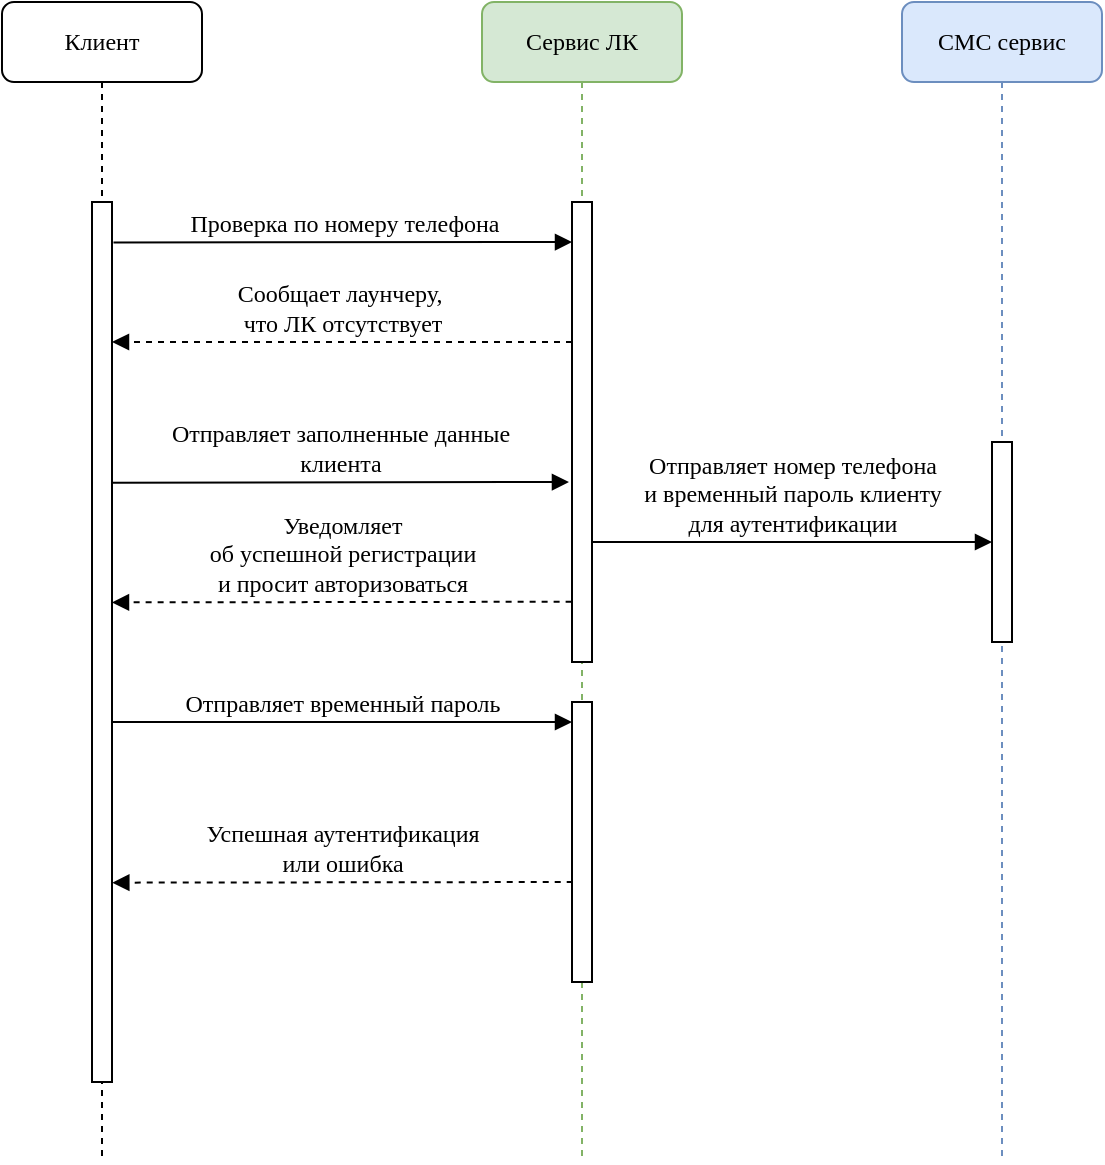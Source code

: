 <mxfile version="21.7.5" type="github">
  <diagram name="Page-1" id="13e1069c-82ec-6db2-03f1-153e76fe0fe0">
    <mxGraphModel dx="1434" dy="754" grid="1" gridSize="10" guides="1" tooltips="1" connect="1" arrows="1" fold="1" page="1" pageScale="1" pageWidth="1100" pageHeight="850" background="none" math="0" shadow="0">
      <root>
        <mxCell id="0" />
        <mxCell id="1" parent="0" />
        <mxCell id="7baba1c4bc27f4b0-2" value="Сервис ЛК" style="shape=umlLifeline;perimeter=lifelinePerimeter;whiteSpace=wrap;html=1;container=1;collapsible=0;recursiveResize=0;outlineConnect=0;rounded=1;shadow=0;comic=0;labelBackgroundColor=none;strokeWidth=1;fontFamily=Verdana;fontSize=12;align=center;fillColor=#d5e8d4;strokeColor=#82b366;" parent="1" vertex="1">
          <mxGeometry x="340" y="80" width="100" height="580" as="geometry" />
        </mxCell>
        <mxCell id="7baba1c4bc27f4b0-10" value="" style="html=1;points=[];perimeter=orthogonalPerimeter;rounded=0;shadow=0;comic=0;labelBackgroundColor=none;strokeWidth=1;fontFamily=Verdana;fontSize=12;align=center;" parent="7baba1c4bc27f4b0-2" vertex="1">
          <mxGeometry x="45" y="100" width="10" height="230" as="geometry" />
        </mxCell>
        <mxCell id="XRunER9RHScrPyXt0azJ-4" value="" style="html=1;points=[];perimeter=orthogonalPerimeter;rounded=0;shadow=0;comic=0;labelBackgroundColor=none;strokeWidth=1;fontFamily=Verdana;fontSize=12;align=center;" parent="7baba1c4bc27f4b0-2" vertex="1">
          <mxGeometry x="45" y="350" width="10" height="140" as="geometry" />
        </mxCell>
        <mxCell id="7baba1c4bc27f4b0-3" value="СМС сервис" style="shape=umlLifeline;perimeter=lifelinePerimeter;whiteSpace=wrap;html=1;container=1;collapsible=0;recursiveResize=0;outlineConnect=0;rounded=1;shadow=0;comic=0;labelBackgroundColor=none;strokeWidth=1;fontFamily=Verdana;fontSize=12;align=center;fillColor=#dae8fc;strokeColor=#6c8ebf;" parent="1" vertex="1">
          <mxGeometry x="550" y="80" width="100" height="580" as="geometry" />
        </mxCell>
        <mxCell id="7baba1c4bc27f4b0-13" value="" style="html=1;points=[];perimeter=orthogonalPerimeter;rounded=0;shadow=0;comic=0;labelBackgroundColor=none;strokeWidth=1;fontFamily=Verdana;fontSize=12;align=center;" parent="7baba1c4bc27f4b0-3" vertex="1">
          <mxGeometry x="45" y="220" width="10" height="100" as="geometry" />
        </mxCell>
        <mxCell id="7baba1c4bc27f4b0-8" value="Клиент" style="shape=umlLifeline;perimeter=lifelinePerimeter;whiteSpace=wrap;html=1;container=1;collapsible=0;recursiveResize=0;outlineConnect=0;rounded=1;shadow=0;comic=0;labelBackgroundColor=none;strokeWidth=1;fontFamily=Verdana;fontSize=12;align=center;" parent="1" vertex="1">
          <mxGeometry x="100" y="80" width="100" height="580" as="geometry" />
        </mxCell>
        <mxCell id="7baba1c4bc27f4b0-9" value="" style="html=1;points=[];perimeter=orthogonalPerimeter;rounded=0;shadow=0;comic=0;labelBackgroundColor=none;strokeWidth=1;fontFamily=Verdana;fontSize=12;align=center;" parent="7baba1c4bc27f4b0-8" vertex="1">
          <mxGeometry x="45" y="100" width="10" height="440" as="geometry" />
        </mxCell>
        <mxCell id="XRunER9RHScrPyXt0azJ-2" value="&lt;div&gt;Отправляет заполненные данные&lt;/div&gt;&lt;div&gt;клиента&lt;/div&gt;" style="html=1;verticalAlign=bottom;endArrow=block;labelBackgroundColor=none;fontFamily=Verdana;fontSize=12;edgeStyle=elbowEdgeStyle;elbow=vertical;entryX=-0.152;entryY=0.607;entryDx=0;entryDy=0;entryPerimeter=0;" parent="7baba1c4bc27f4b0-8" edge="1" target="7baba1c4bc27f4b0-10">
          <mxGeometry relative="1" as="geometry">
            <mxPoint x="55" y="240.33" as="sourcePoint" />
            <mxPoint x="270" y="240" as="targetPoint" />
          </mxGeometry>
        </mxCell>
        <mxCell id="7baba1c4bc27f4b0-11" value="Проверка по номеру телефона" style="html=1;verticalAlign=bottom;endArrow=block;labelBackgroundColor=none;fontFamily=Verdana;fontSize=12;edgeStyle=elbowEdgeStyle;elbow=vertical;exitX=1.074;exitY=0.046;exitDx=0;exitDy=0;exitPerimeter=0;" parent="1" source="7baba1c4bc27f4b0-9" edge="1">
          <mxGeometry relative="1" as="geometry">
            <mxPoint x="220" y="190" as="sourcePoint" />
            <mxPoint x="385" y="200" as="targetPoint" />
          </mxGeometry>
        </mxCell>
        <mxCell id="7baba1c4bc27f4b0-14" value="&lt;div&gt;Отправляет номер телефона&lt;/div&gt;&lt;div&gt;и временный пароль клиенту&lt;/div&gt;&lt;div&gt;для аутентификации&lt;br&gt;&lt;/div&gt;" style="html=1;verticalAlign=bottom;endArrow=block;labelBackgroundColor=none;fontFamily=Verdana;fontSize=12;edgeStyle=elbowEdgeStyle;elbow=vertical;entryX=0;entryY=0.497;entryDx=0;entryDy=0;entryPerimeter=0;" parent="1" source="7baba1c4bc27f4b0-10" target="7baba1c4bc27f4b0-13" edge="1">
          <mxGeometry relative="1" as="geometry">
            <mxPoint x="470" y="200" as="sourcePoint" />
            <mxPoint x="590" y="350" as="targetPoint" />
            <Array as="points">
              <mxPoint x="470" y="350" />
            </Array>
          </mxGeometry>
        </mxCell>
        <mxCell id="XRunER9RHScrPyXt0azJ-1" value="&lt;div&gt;Сообщает лаунчеру,&amp;nbsp;&lt;/div&gt;&lt;div&gt;что ЛК отсутствует&lt;br&gt;&lt;/div&gt;" style="html=1;verticalAlign=bottom;endArrow=block;labelBackgroundColor=none;fontFamily=Verdana;fontSize=12;edgeStyle=elbowEdgeStyle;elbow=vertical;dashed=1;" parent="1" target="7baba1c4bc27f4b0-9" edge="1">
          <mxGeometry relative="1" as="geometry">
            <mxPoint x="385" y="250" as="sourcePoint" />
            <mxPoint x="170" y="240" as="targetPoint" />
            <Array as="points">
              <mxPoint x="190" y="250" />
              <mxPoint x="260" y="240" />
            </Array>
          </mxGeometry>
        </mxCell>
        <mxCell id="XRunER9RHScrPyXt0azJ-3" value="&lt;div&gt;Уведомляет&lt;/div&gt;&lt;div&gt;об успешной регистрации&lt;/div&gt;&lt;div&gt;и просит авторизоваться&lt;br&gt;&lt;/div&gt;" style="html=1;verticalAlign=bottom;endArrow=block;labelBackgroundColor=none;fontFamily=Verdana;fontSize=12;edgeStyle=elbowEdgeStyle;elbow=vertical;exitX=-0.019;exitY=0.869;exitDx=0;exitDy=0;exitPerimeter=0;dashed=1;" parent="1" source="7baba1c4bc27f4b0-10" edge="1">
          <mxGeometry relative="1" as="geometry">
            <mxPoint x="380" y="380" as="sourcePoint" />
            <mxPoint x="155" y="380" as="targetPoint" />
            <Array as="points">
              <mxPoint x="265" y="380.2" />
            </Array>
          </mxGeometry>
        </mxCell>
        <mxCell id="XRunER9RHScrPyXt0azJ-5" value="Отправляет временный пароль" style="html=1;verticalAlign=bottom;endArrow=block;entryX=0;entryY=0;labelBackgroundColor=none;fontFamily=Verdana;fontSize=12;edgeStyle=elbowEdgeStyle;elbow=vertical;exitX=0.95;exitY=0.591;exitDx=0;exitDy=0;exitPerimeter=0;" parent="1" source="7baba1c4bc27f4b0-9" edge="1">
          <mxGeometry relative="1" as="geometry">
            <mxPoint x="160" y="440" as="sourcePoint" />
            <mxPoint x="385" y="440.0" as="targetPoint" />
          </mxGeometry>
        </mxCell>
        <mxCell id="XRunER9RHScrPyXt0azJ-6" value="&lt;div&gt;Успешная аутентификация&lt;/div&gt;&lt;div&gt;или ошибка&lt;/div&gt;" style="html=1;verticalAlign=bottom;endArrow=block;labelBackgroundColor=none;fontFamily=Verdana;fontSize=12;edgeStyle=elbowEdgeStyle;elbow=vertical;exitX=-0.019;exitY=0.869;exitDx=0;exitDy=0;exitPerimeter=0;dashed=1;entryX=1.017;entryY=0.773;entryDx=0;entryDy=0;entryPerimeter=0;" parent="1" target="7baba1c4bc27f4b0-9" edge="1">
          <mxGeometry relative="1" as="geometry">
            <mxPoint x="385.36" y="520.0" as="sourcePoint" />
            <mxPoint x="160" y="520" as="targetPoint" />
            <Array as="points">
              <mxPoint x="265.55" y="520.33" />
            </Array>
          </mxGeometry>
        </mxCell>
      </root>
    </mxGraphModel>
  </diagram>
</mxfile>
